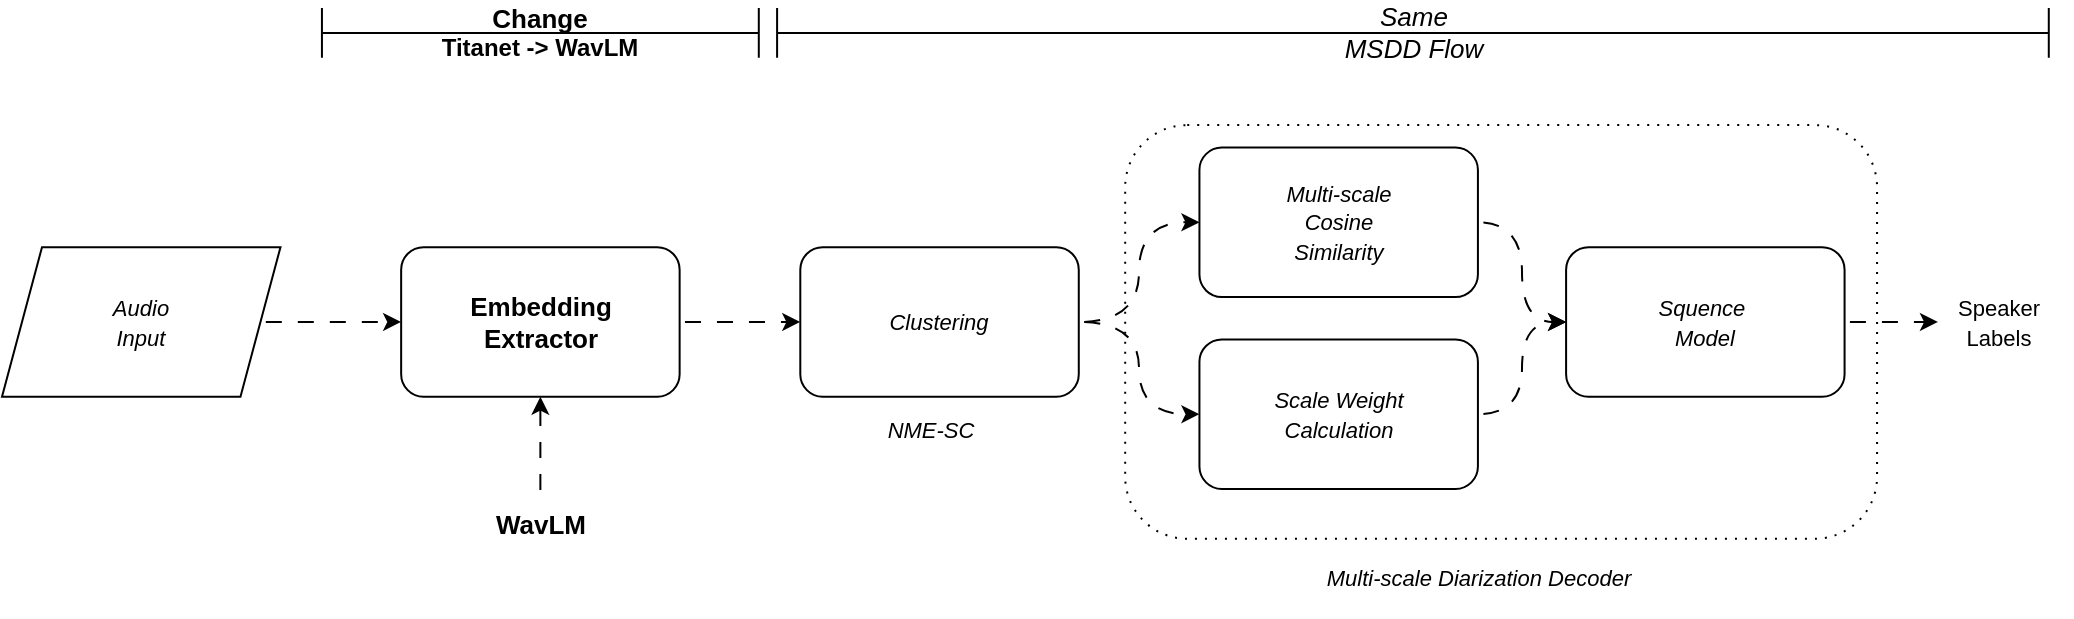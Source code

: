 <mxfile version="26.0.9">
  <diagram name="Page-1" id="b8S_bbzqA19dbO7V-zvx">
    <mxGraphModel dx="1301" dy="649" grid="0" gridSize="10" guides="1" tooltips="1" connect="1" arrows="1" fold="1" page="1" pageScale="1" pageWidth="1200" pageHeight="500" math="0" shadow="0">
      <root>
        <mxCell id="0" />
        <mxCell id="1" parent="0" />
        <mxCell id="K3sPogv2owgBM0V6ztqG-46" value="" style="group" vertex="1" connectable="0" parent="1">
          <mxGeometry x="76" y="109" width="1035" height="304" as="geometry" />
        </mxCell>
        <mxCell id="K3sPogv2owgBM0V6ztqG-38" value="" style="rounded=1;whiteSpace=wrap;html=1;fillColor=none;dashed=1;dashPattern=1 4;" vertex="1" parent="K3sPogv2owgBM0V6ztqG-46">
          <mxGeometry x="561.592" y="58.557" width="375.942" height="206.82" as="geometry" />
        </mxCell>
        <mxCell id="K3sPogv2owgBM0V6ztqG-3" style="edgeStyle=orthogonalEdgeStyle;rounded=0;orthogonalLoop=1;jettySize=auto;html=1;flowAnimation=1;" edge="1" parent="K3sPogv2owgBM0V6ztqG-46" source="K3sPogv2owgBM0V6ztqG-1" target="K3sPogv2owgBM0V6ztqG-2">
          <mxGeometry relative="1" as="geometry" />
        </mxCell>
        <mxCell id="K3sPogv2owgBM0V6ztqG-1" value="&lt;i&gt;&lt;font style=&quot;font-size: 11px;&quot;&gt;Audio&lt;/font&gt;&lt;/i&gt;&lt;div&gt;&lt;i&gt;&lt;font style=&quot;font-size: 11px;&quot;&gt;Input&lt;/font&gt;&lt;/i&gt;&lt;/div&gt;" style="shape=parallelogram;perimeter=parallelogramPerimeter;whiteSpace=wrap;html=1;fixedSize=1;" vertex="1" parent="K3sPogv2owgBM0V6ztqG-46">
          <mxGeometry y="119.607" width="139.238" height="74.754" as="geometry" />
        </mxCell>
        <mxCell id="K3sPogv2owgBM0V6ztqG-31" style="edgeStyle=orthogonalEdgeStyle;rounded=0;orthogonalLoop=1;jettySize=auto;html=1;flowAnimation=1;" edge="1" parent="K3sPogv2owgBM0V6ztqG-46" source="K3sPogv2owgBM0V6ztqG-2" target="K3sPogv2owgBM0V6ztqG-11">
          <mxGeometry relative="1" as="geometry" />
        </mxCell>
        <mxCell id="K3sPogv2owgBM0V6ztqG-2" value="&lt;b&gt;&lt;font style=&quot;font-size: 13px;&quot;&gt;Embedding&lt;/font&gt;&lt;/b&gt;&lt;div&gt;&lt;b&gt;&lt;font style=&quot;font-size: 13px;&quot;&gt;Extractor&lt;/font&gt;&lt;/b&gt;&lt;/div&gt;" style="rounded=1;whiteSpace=wrap;html=1;" vertex="1" parent="K3sPogv2owgBM0V6ztqG-46">
          <mxGeometry x="199.574" y="119.607" width="139.238" height="74.754" as="geometry" />
        </mxCell>
        <mxCell id="K3sPogv2owgBM0V6ztqG-10" style="edgeStyle=orthogonalEdgeStyle;rounded=0;orthogonalLoop=1;jettySize=auto;html=1;flowAnimation=1;" edge="1" parent="K3sPogv2owgBM0V6ztqG-46" source="K3sPogv2owgBM0V6ztqG-7" target="K3sPogv2owgBM0V6ztqG-2">
          <mxGeometry relative="1" as="geometry" />
        </mxCell>
        <mxCell id="K3sPogv2owgBM0V6ztqG-7" value="&lt;b&gt;&lt;font style=&quot;font-size: 13px;&quot;&gt;WavLM&lt;/font&gt;&lt;/b&gt;" style="text;html=1;align=center;verticalAlign=middle;resizable=0;points=[];autosize=1;strokeColor=none;fillColor=none;" vertex="1" parent="K3sPogv2owgBM0V6ztqG-46">
          <mxGeometry x="237.683" y="243.603" width="63" height="28" as="geometry" />
        </mxCell>
        <mxCell id="K3sPogv2owgBM0V6ztqG-21" style="edgeStyle=orthogonalEdgeStyle;rounded=0;orthogonalLoop=1;jettySize=auto;html=1;entryX=0;entryY=0.5;entryDx=0;entryDy=0;flowAnimation=1;curved=1;" edge="1" parent="K3sPogv2owgBM0V6ztqG-46" source="K3sPogv2owgBM0V6ztqG-11" target="K3sPogv2owgBM0V6ztqG-18">
          <mxGeometry relative="1" as="geometry" />
        </mxCell>
        <mxCell id="K3sPogv2owgBM0V6ztqG-22" style="edgeStyle=orthogonalEdgeStyle;rounded=0;orthogonalLoop=1;jettySize=auto;html=1;flowAnimation=1;curved=1;" edge="1" parent="K3sPogv2owgBM0V6ztqG-46" source="K3sPogv2owgBM0V6ztqG-11" target="K3sPogv2owgBM0V6ztqG-19">
          <mxGeometry relative="1" as="geometry" />
        </mxCell>
        <mxCell id="K3sPogv2owgBM0V6ztqG-11" value="&lt;i&gt;&lt;font style=&quot;font-size: 11px;&quot;&gt;Clustering&lt;/font&gt;&lt;/i&gt;" style="rounded=1;whiteSpace=wrap;html=1;" vertex="1" parent="K3sPogv2owgBM0V6ztqG-46">
          <mxGeometry x="399.148" y="119.607" width="139.238" height="74.754" as="geometry" />
        </mxCell>
        <mxCell id="K3sPogv2owgBM0V6ztqG-13" value="&lt;b&gt;&lt;font style=&quot;font-size: 13px;&quot;&gt;Change&lt;/font&gt;&lt;/b&gt;&lt;div&gt;&lt;b&gt;Titanet -&amp;gt; WavLM&lt;/b&gt;&lt;/div&gt;" style="shape=crossbar;whiteSpace=wrap;html=1;rounded=1;gradientColor=none;" vertex="1" parent="K3sPogv2owgBM0V6ztqG-46">
          <mxGeometry x="159.972" width="218.429" height="24.918" as="geometry" />
        </mxCell>
        <mxCell id="K3sPogv2owgBM0V6ztqG-14" value="&lt;i&gt;&lt;font style=&quot;font-size: 13px;&quot;&gt;Same&lt;/font&gt;&lt;/i&gt;&lt;div&gt;&lt;i&gt;&lt;font style=&quot;font-size: 13px;&quot;&gt;MSDD Flow&lt;/font&gt;&lt;/i&gt;&lt;/div&gt;" style="shape=crossbar;whiteSpace=wrap;html=1;rounded=1;strokeWidth=1;" vertex="1" parent="K3sPogv2owgBM0V6ztqG-46">
          <mxGeometry x="387.545" width="635.852" height="24.918" as="geometry" />
        </mxCell>
        <mxCell id="K3sPogv2owgBM0V6ztqG-27" style="edgeStyle=orthogonalEdgeStyle;rounded=0;orthogonalLoop=1;jettySize=auto;html=1;curved=1;flowAnimation=1;" edge="1" parent="K3sPogv2owgBM0V6ztqG-46" source="K3sPogv2owgBM0V6ztqG-18" target="K3sPogv2owgBM0V6ztqG-23">
          <mxGeometry relative="1" as="geometry" />
        </mxCell>
        <mxCell id="K3sPogv2owgBM0V6ztqG-18" value="&lt;i&gt;&lt;font style=&quot;font-size: 11px;&quot;&gt;Multi-scale&lt;/font&gt;&lt;/i&gt;&lt;div&gt;&lt;i&gt;&lt;font style=&quot;font-size: 11px;&quot;&gt;Cosine&lt;/font&gt;&lt;/i&gt;&lt;/div&gt;&lt;div&gt;&lt;i&gt;&lt;font style=&quot;font-size: 11px;&quot;&gt;Similarity&lt;/font&gt;&lt;/i&gt;&lt;/div&gt;" style="rounded=1;whiteSpace=wrap;html=1;" vertex="1" parent="K3sPogv2owgBM0V6ztqG-46">
          <mxGeometry x="598.722" y="69.77" width="139.238" height="74.754" as="geometry" />
        </mxCell>
        <mxCell id="K3sPogv2owgBM0V6ztqG-28" style="edgeStyle=orthogonalEdgeStyle;rounded=0;orthogonalLoop=1;jettySize=auto;html=1;curved=1;flowAnimation=1;" edge="1" parent="K3sPogv2owgBM0V6ztqG-46" source="K3sPogv2owgBM0V6ztqG-19" target="K3sPogv2owgBM0V6ztqG-23">
          <mxGeometry relative="1" as="geometry" />
        </mxCell>
        <mxCell id="K3sPogv2owgBM0V6ztqG-19" value="&lt;span style=&quot;font-size: 11px;&quot;&gt;&lt;i&gt;Scale Weight&lt;/i&gt;&lt;/span&gt;&lt;div&gt;&lt;span style=&quot;font-size: 11px;&quot;&gt;&lt;i&gt;Calculation&lt;/i&gt;&lt;/span&gt;&lt;/div&gt;" style="rounded=1;whiteSpace=wrap;html=1;" vertex="1" parent="K3sPogv2owgBM0V6ztqG-46">
          <mxGeometry x="598.722" y="165.705" width="139.238" height="74.754" as="geometry" />
        </mxCell>
        <mxCell id="K3sPogv2owgBM0V6ztqG-33" style="edgeStyle=orthogonalEdgeStyle;rounded=0;orthogonalLoop=1;jettySize=auto;html=1;flowAnimation=1;" edge="1" parent="K3sPogv2owgBM0V6ztqG-46" source="K3sPogv2owgBM0V6ztqG-23" target="K3sPogv2owgBM0V6ztqG-32">
          <mxGeometry relative="1" as="geometry" />
        </mxCell>
        <mxCell id="K3sPogv2owgBM0V6ztqG-23" value="&lt;span style=&quot;font-size: 11px;&quot;&gt;&lt;i&gt;Squence&amp;nbsp;&lt;/i&gt;&lt;/span&gt;&lt;div&gt;&lt;span style=&quot;font-size: 11px;&quot;&gt;&lt;i&gt;Model&lt;/i&gt;&lt;/span&gt;&lt;/div&gt;" style="rounded=1;whiteSpace=wrap;html=1;" vertex="1" parent="K3sPogv2owgBM0V6ztqG-46">
          <mxGeometry x="782.052" y="119.607" width="139.238" height="74.754" as="geometry" />
        </mxCell>
        <mxCell id="K3sPogv2owgBM0V6ztqG-32" value="&lt;font style=&quot;font-size: 11px;&quot;&gt;Speaker&lt;/font&gt;&lt;div&gt;&lt;font style=&quot;font-size: 11px;&quot;&gt;Labels&lt;/font&gt;&lt;/div&gt;" style="text;html=1;align=center;verticalAlign=middle;resizable=0;points=[];autosize=1;strokeColor=none;fillColor=none;" vertex="1" parent="K3sPogv2owgBM0V6ztqG-46">
          <mxGeometry x="968.001" y="136.486" width="59" height="41" as="geometry" />
        </mxCell>
        <mxCell id="K3sPogv2owgBM0V6ztqG-35" value="&lt;font style=&quot;font-size: 11px;&quot;&gt;&lt;i style=&quot;&quot;&gt;NME-SC&lt;/i&gt;&lt;/font&gt;" style="text;html=1;align=center;verticalAlign=middle;resizable=0;points=[];autosize=1;strokeColor=none;fillColor=none;" vertex="1" parent="K3sPogv2owgBM0V6ztqG-46">
          <mxGeometry x="433.377" y="198.098" width="61" height="26" as="geometry" />
        </mxCell>
        <mxCell id="K3sPogv2owgBM0V6ztqG-39" value="&lt;font style=&quot;font-size: 11px;&quot;&gt;&lt;i style=&quot;&quot;&gt;Multi-scale Diarization Decoder&lt;/i&gt;&lt;/font&gt;" style="text;html=1;align=center;verticalAlign=middle;resizable=0;points=[];autosize=1;strokeColor=none;fillColor=none;" vertex="1" parent="K3sPogv2owgBM0V6ztqG-46">
          <mxGeometry x="653.257" y="271.607" width="170" height="26" as="geometry" />
        </mxCell>
      </root>
    </mxGraphModel>
  </diagram>
</mxfile>
